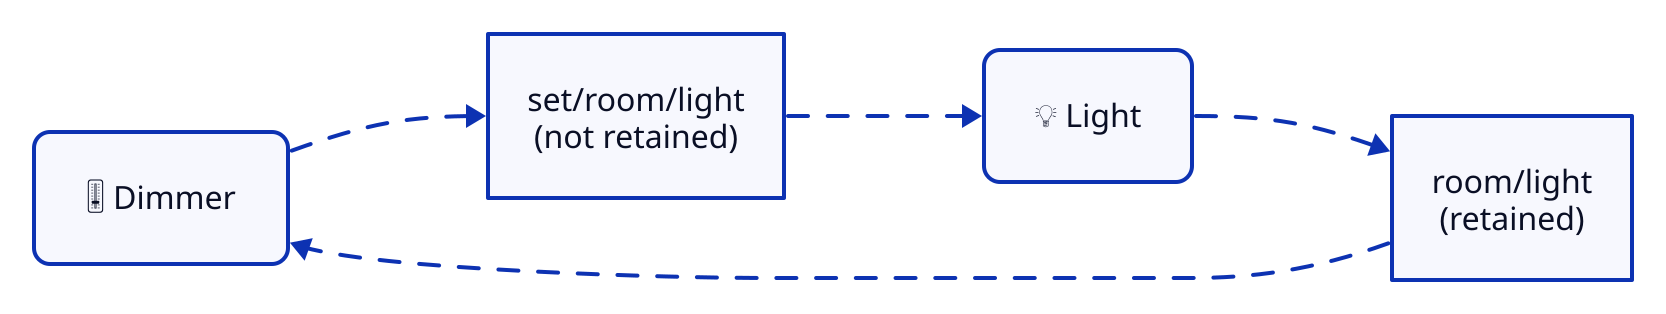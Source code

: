 vars { d2-config.pad: 16 }
direction: right
d: 🎚️ Dimmer { style.border-radius: 8 }
st: "set/room/light\n(not retained)"
t: "room/light\n(retained)"
l: 💡 Light { style.border-radius: 8 }
d -> st -> l -> t -> d { style.animated: true }
